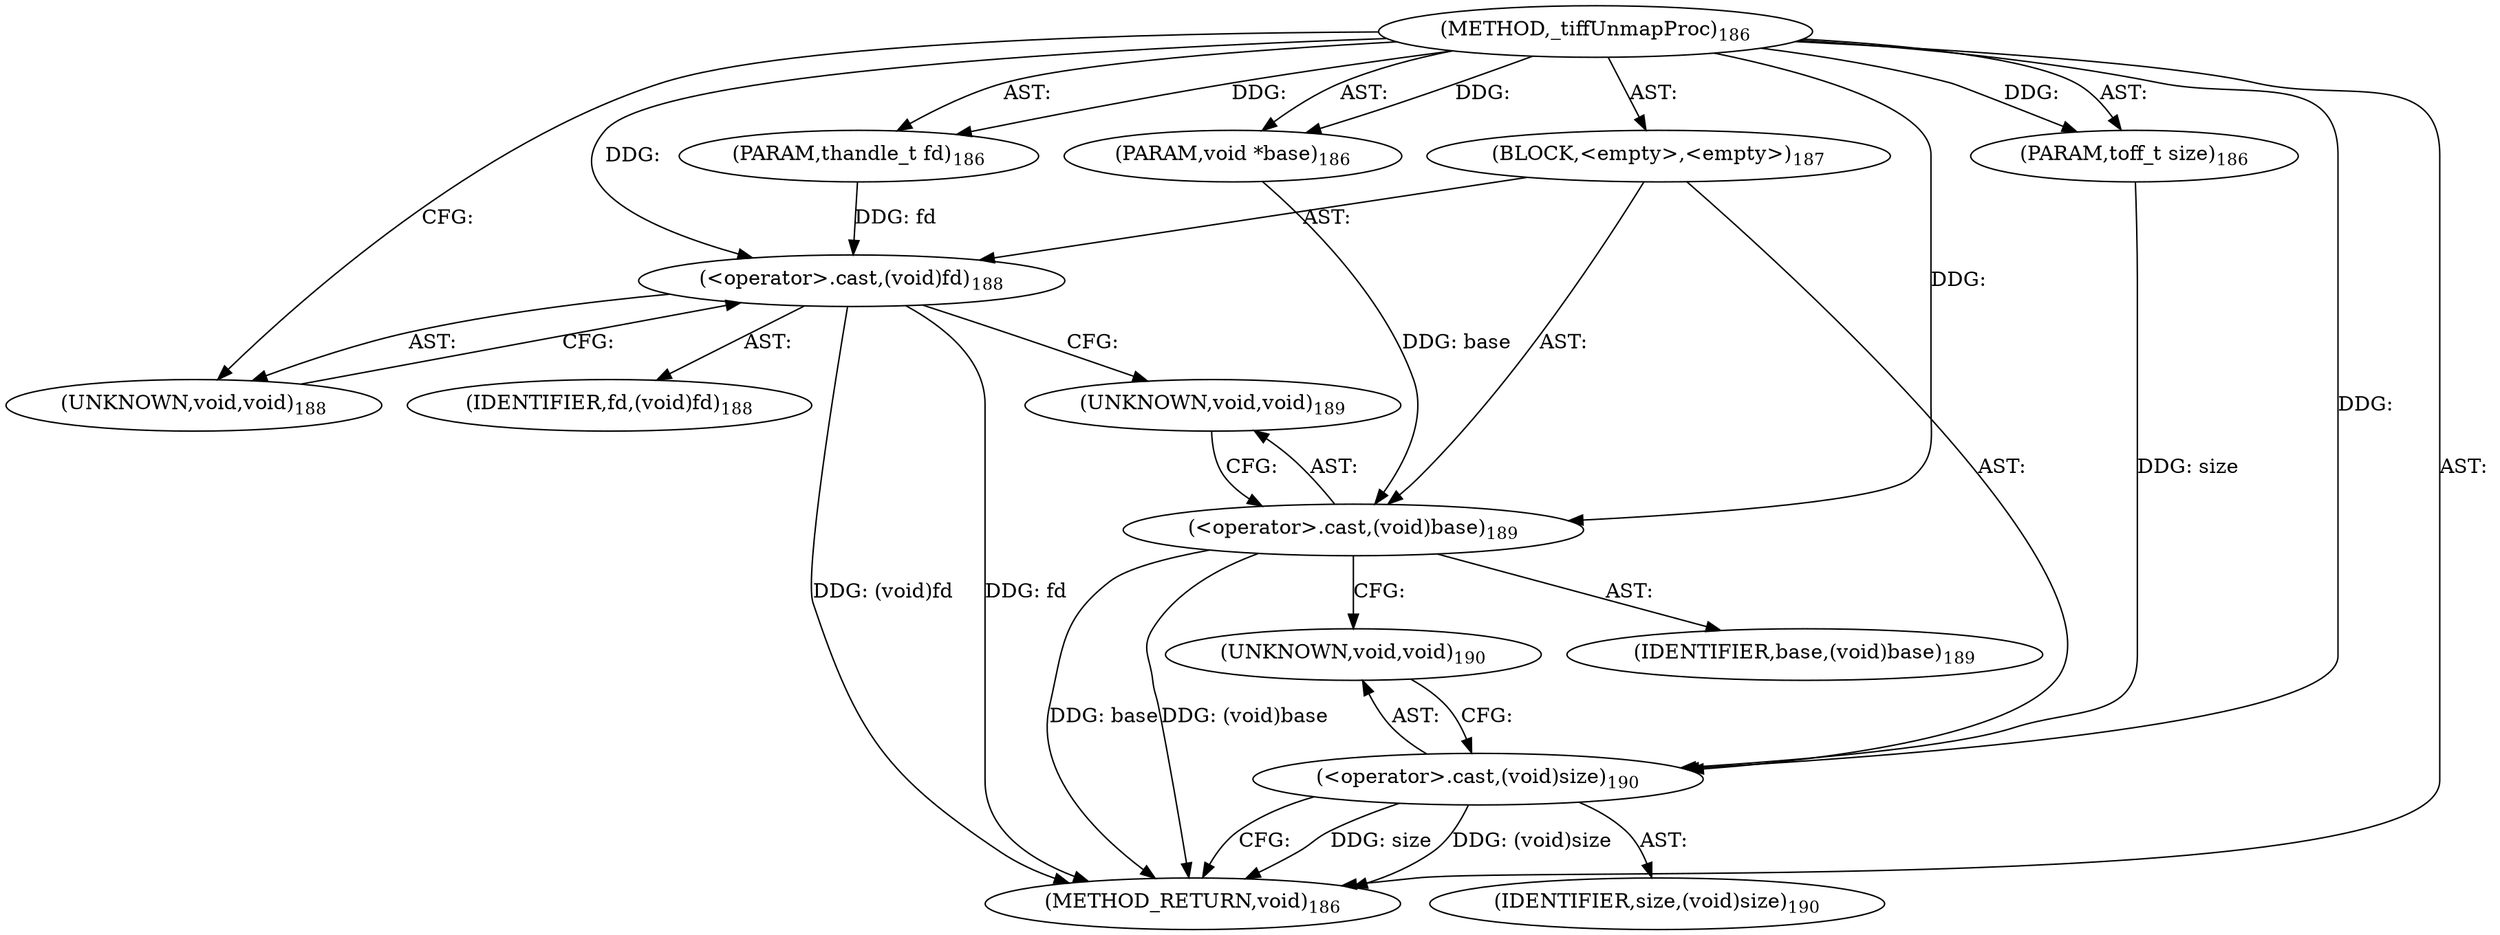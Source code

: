 digraph "_tiffUnmapProc" {  
"33892" [label = <(METHOD,_tiffUnmapProc)<SUB>186</SUB>> ]
"33893" [label = <(PARAM,thandle_t fd)<SUB>186</SUB>> ]
"33894" [label = <(PARAM,void *base)<SUB>186</SUB>> ]
"33895" [label = <(PARAM,toff_t size)<SUB>186</SUB>> ]
"33896" [label = <(BLOCK,&lt;empty&gt;,&lt;empty&gt;)<SUB>187</SUB>> ]
"33897" [label = <(&lt;operator&gt;.cast,(void)fd)<SUB>188</SUB>> ]
"33898" [label = <(UNKNOWN,void,void)<SUB>188</SUB>> ]
"33899" [label = <(IDENTIFIER,fd,(void)fd)<SUB>188</SUB>> ]
"33900" [label = <(&lt;operator&gt;.cast,(void)base)<SUB>189</SUB>> ]
"33901" [label = <(UNKNOWN,void,void)<SUB>189</SUB>> ]
"33902" [label = <(IDENTIFIER,base,(void)base)<SUB>189</SUB>> ]
"33903" [label = <(&lt;operator&gt;.cast,(void)size)<SUB>190</SUB>> ]
"33904" [label = <(UNKNOWN,void,void)<SUB>190</SUB>> ]
"33905" [label = <(IDENTIFIER,size,(void)size)<SUB>190</SUB>> ]
"33906" [label = <(METHOD_RETURN,void)<SUB>186</SUB>> ]
  "33892" -> "33893"  [ label = "AST: "] 
  "33892" -> "33894"  [ label = "AST: "] 
  "33892" -> "33895"  [ label = "AST: "] 
  "33892" -> "33896"  [ label = "AST: "] 
  "33892" -> "33906"  [ label = "AST: "] 
  "33896" -> "33897"  [ label = "AST: "] 
  "33896" -> "33900"  [ label = "AST: "] 
  "33896" -> "33903"  [ label = "AST: "] 
  "33897" -> "33898"  [ label = "AST: "] 
  "33897" -> "33899"  [ label = "AST: "] 
  "33900" -> "33901"  [ label = "AST: "] 
  "33900" -> "33902"  [ label = "AST: "] 
  "33903" -> "33904"  [ label = "AST: "] 
  "33903" -> "33905"  [ label = "AST: "] 
  "33897" -> "33901"  [ label = "CFG: "] 
  "33900" -> "33904"  [ label = "CFG: "] 
  "33903" -> "33906"  [ label = "CFG: "] 
  "33898" -> "33897"  [ label = "CFG: "] 
  "33901" -> "33900"  [ label = "CFG: "] 
  "33904" -> "33903"  [ label = "CFG: "] 
  "33892" -> "33898"  [ label = "CFG: "] 
  "33897" -> "33906"  [ label = "DDG: fd"] 
  "33897" -> "33906"  [ label = "DDG: (void)fd"] 
  "33900" -> "33906"  [ label = "DDG: base"] 
  "33900" -> "33906"  [ label = "DDG: (void)base"] 
  "33903" -> "33906"  [ label = "DDG: size"] 
  "33903" -> "33906"  [ label = "DDG: (void)size"] 
  "33892" -> "33893"  [ label = "DDG: "] 
  "33892" -> "33894"  [ label = "DDG: "] 
  "33892" -> "33895"  [ label = "DDG: "] 
  "33893" -> "33897"  [ label = "DDG: fd"] 
  "33892" -> "33897"  [ label = "DDG: "] 
  "33894" -> "33900"  [ label = "DDG: base"] 
  "33892" -> "33900"  [ label = "DDG: "] 
  "33895" -> "33903"  [ label = "DDG: size"] 
  "33892" -> "33903"  [ label = "DDG: "] 
}
